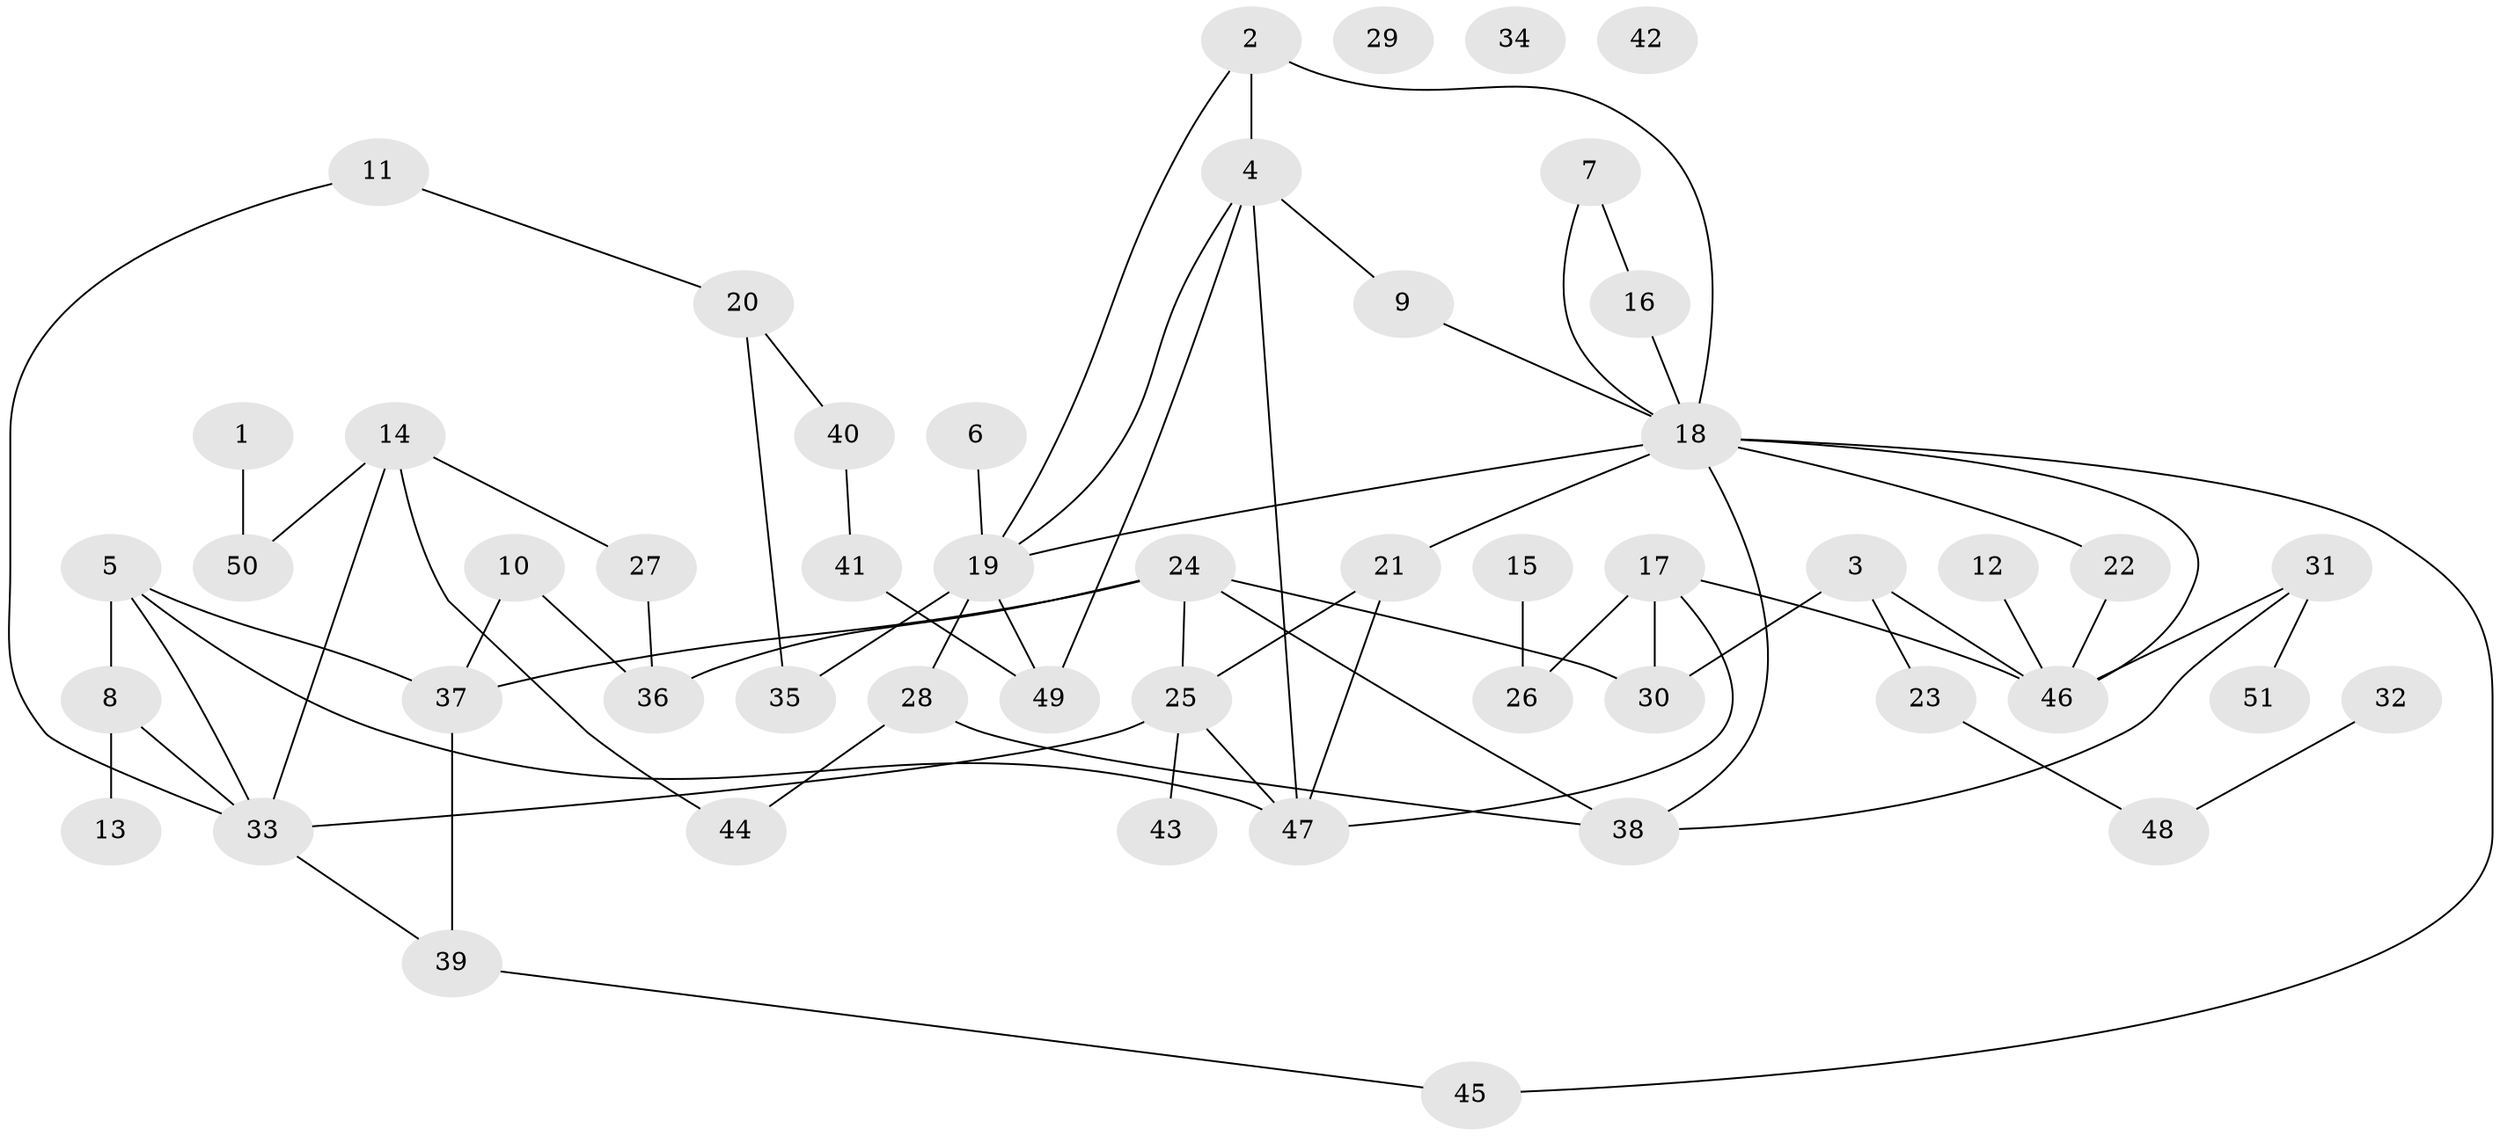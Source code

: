 // coarse degree distribution, {1: 0.22580645161290322, 3: 0.1935483870967742, 5: 0.16129032258064516, 6: 0.06451612903225806, 2: 0.16129032258064516, 4: 0.06451612903225806, 8: 0.03225806451612903, 0: 0.0967741935483871}
// Generated by graph-tools (version 1.1) at 2025/23/03/03/25 07:23:26]
// undirected, 51 vertices, 71 edges
graph export_dot {
graph [start="1"]
  node [color=gray90,style=filled];
  1;
  2;
  3;
  4;
  5;
  6;
  7;
  8;
  9;
  10;
  11;
  12;
  13;
  14;
  15;
  16;
  17;
  18;
  19;
  20;
  21;
  22;
  23;
  24;
  25;
  26;
  27;
  28;
  29;
  30;
  31;
  32;
  33;
  34;
  35;
  36;
  37;
  38;
  39;
  40;
  41;
  42;
  43;
  44;
  45;
  46;
  47;
  48;
  49;
  50;
  51;
  1 -- 50;
  2 -- 4;
  2 -- 18;
  2 -- 19;
  3 -- 23;
  3 -- 30;
  3 -- 46;
  4 -- 9;
  4 -- 19;
  4 -- 47;
  4 -- 49;
  5 -- 8;
  5 -- 33;
  5 -- 37;
  5 -- 47;
  6 -- 19;
  7 -- 16;
  7 -- 18;
  8 -- 13;
  8 -- 33;
  9 -- 18;
  10 -- 36;
  10 -- 37;
  11 -- 20;
  11 -- 33;
  12 -- 46;
  14 -- 27;
  14 -- 33;
  14 -- 44;
  14 -- 50;
  15 -- 26;
  16 -- 18;
  17 -- 26;
  17 -- 30;
  17 -- 46;
  17 -- 47;
  18 -- 19;
  18 -- 21;
  18 -- 22;
  18 -- 38;
  18 -- 45;
  18 -- 46;
  19 -- 28;
  19 -- 35;
  19 -- 49;
  20 -- 35;
  20 -- 40;
  21 -- 25;
  21 -- 47;
  22 -- 46;
  23 -- 48;
  24 -- 25;
  24 -- 30;
  24 -- 36;
  24 -- 37;
  24 -- 38;
  25 -- 33;
  25 -- 43;
  25 -- 47;
  27 -- 36;
  28 -- 38;
  28 -- 44;
  31 -- 38;
  31 -- 46;
  31 -- 51;
  32 -- 48;
  33 -- 39;
  37 -- 39;
  39 -- 45;
  40 -- 41;
  41 -- 49;
}
